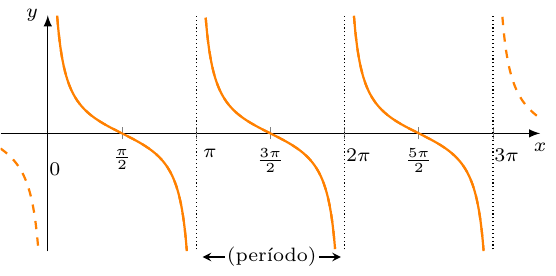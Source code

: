 \documentclass[crop]{standalone}
\usepackage[dvipsnames]{xcolor}
\usepackage{tikz}
\usepackage{pgfplots}
\pgfplotsset{compat=1.18}
\usetikzlibrary{shapes.geometric,positioning}
\begin{document}
  \begin{tikzpicture}[font=\scriptsize]
    \begin{axis}[%
      trig format plots=rad,
      axis x line=center,axis y line=center,
      unit vector ratio={2 1},
      xlabel={$x$},ylabel={$y$},
      xlabel style={below},ylabel style={left},
      xmin=-1,xmax=3*pi+1,
      xtick={pi/2,3*pi/2,5*pi/2},
      xticklabels={$\frac{\pi}{2}$,$\frac{3\pi}{2}$,$\frac{5\pi}{2}$},
      extra x ticks={pi,2*pi,3*pi},
      extra x tick labels={$\pi$,$2\pi$,$3\pi$},
      extra x tick style={xticklabel style={xshift=0.5em}},
      ymin=-5,ymax=5,
      restrict y to domain=-5:5,
      ytick=\empty,
      axis line style={-latex},
    ]%

      \draw[densely dotted] (pi,-10) -- (pi,10);
      \draw[densely dotted] (2*pi,-10) -- (2*pi,10);
      \draw[densely dotted] (3*pi,-10) -- (3*pi,10);

      \node at (axis cs:0.15,-1.5) {$0$};

      \addplot[mark=none,domain=0:3*pi,color=orange,thick,samples=2000] {cot(x)};
      \addplot[mark=none,dashed,domain=-1:3*pi+1,color=orange,thick,samples=2000] {cot(x)};
    \end{axis}
    \node at (7.2em+2.6em,-0.2em) {(período)};
    \draw[-stealth] (8.9em+2.6em,-0.2em) -- (9.7em+2.6em,-0.2em);
    \draw[-stealth] (5.5em+2.6em,-0.2em) -- (4.7em+2.6em,-0.2em);
  \end{tikzpicture}%
\end{document}